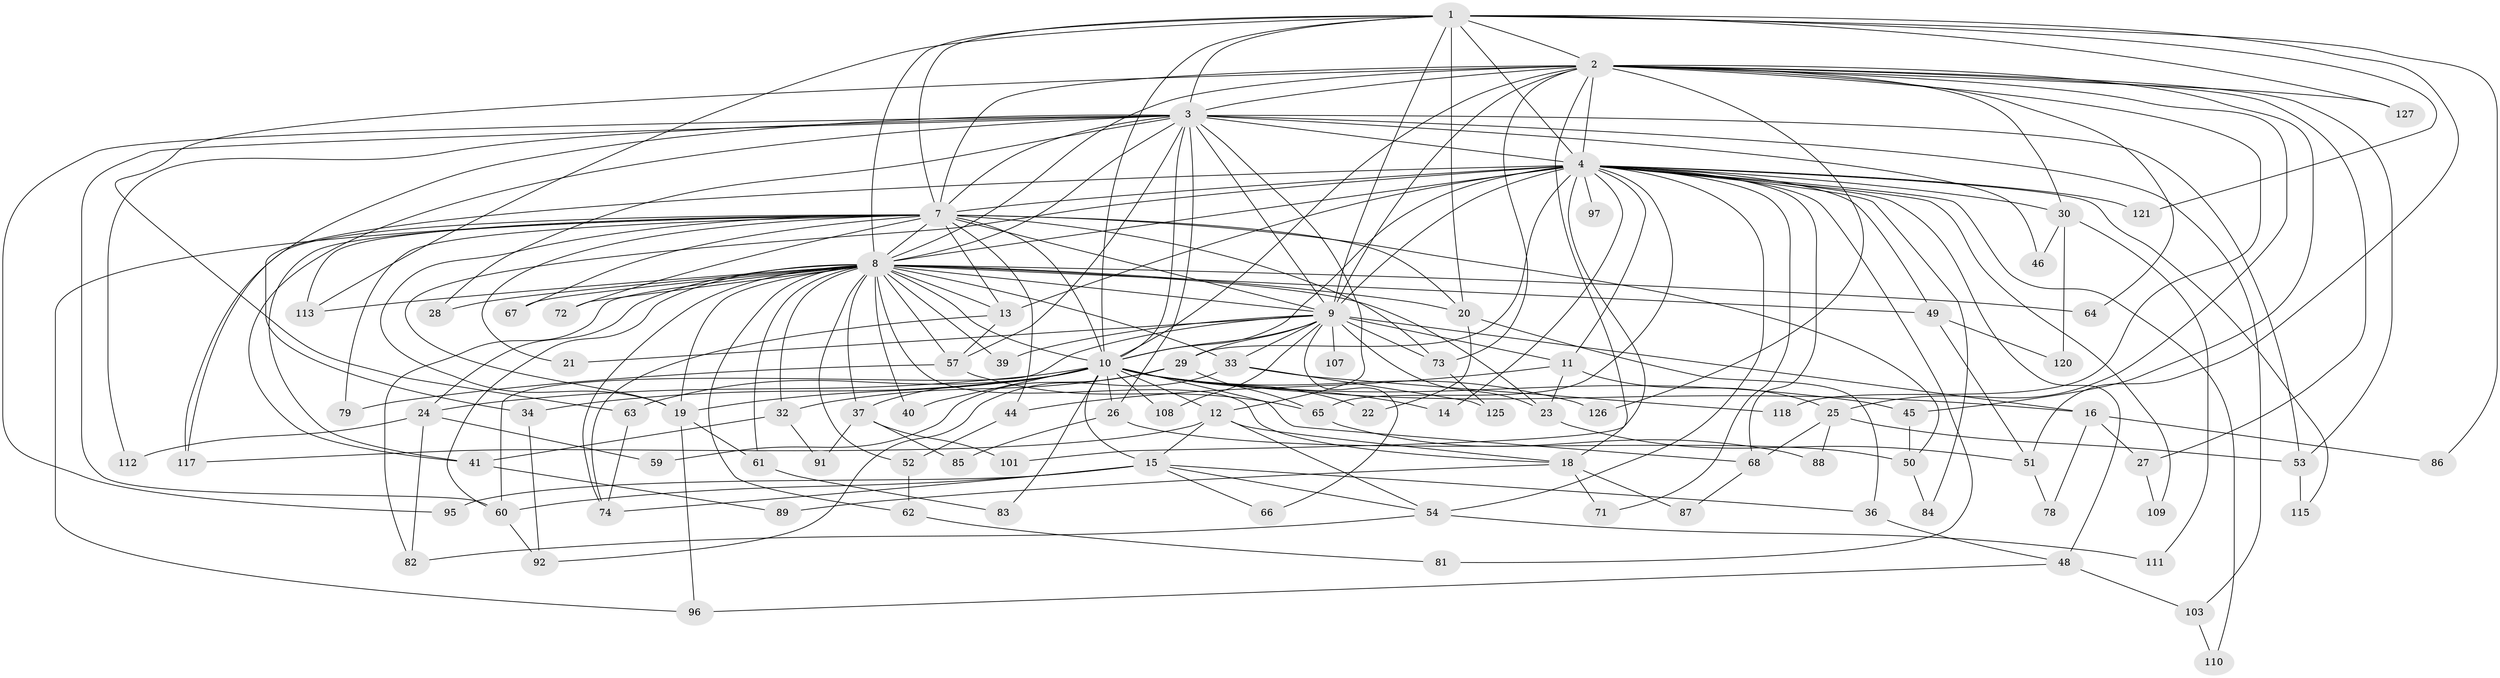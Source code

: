 // Generated by graph-tools (version 1.1) at 2025/23/03/03/25 07:23:43]
// undirected, 93 vertices, 220 edges
graph export_dot {
graph [start="1"]
  node [color=gray90,style=filled];
  1 [super="+98"];
  2 [super="+17"];
  3 [super="+5"];
  4 [super="+6"];
  7 [super="+31"];
  8 [super="+42"];
  9 [super="+100"];
  10 [super="+43"];
  11 [super="+35"];
  12 [super="+119"];
  13 [super="+114"];
  14;
  15 [super="+75"];
  16 [super="+47"];
  18 [super="+56"];
  19 [super="+55"];
  20 [super="+90"];
  21;
  22;
  23;
  24 [super="+58"];
  25 [super="+116"];
  26 [super="+70"];
  27;
  28;
  29;
  30;
  32;
  33 [super="+99"];
  34;
  36;
  37 [super="+38"];
  39;
  40;
  41 [super="+105"];
  44;
  45;
  46;
  48;
  49;
  50;
  51 [super="+122"];
  52;
  53 [super="+77"];
  54 [super="+76"];
  57 [super="+94"];
  59;
  60 [super="+106"];
  61 [super="+80"];
  62;
  63;
  64;
  65 [super="+69"];
  66;
  67;
  68;
  71;
  72;
  73 [super="+102"];
  74 [super="+93"];
  78;
  79;
  81;
  82 [super="+104"];
  83;
  84;
  85;
  86;
  87;
  88;
  89;
  91;
  92;
  95;
  96 [super="+124"];
  97;
  101;
  103;
  107;
  108;
  109;
  110;
  111;
  112;
  113 [super="+123"];
  115;
  117;
  118;
  120;
  121;
  125;
  126;
  127;
  1 -- 2;
  1 -- 3 [weight=2];
  1 -- 4 [weight=2];
  1 -- 7;
  1 -- 8;
  1 -- 9;
  1 -- 10;
  1 -- 51;
  1 -- 86;
  1 -- 121;
  1 -- 127;
  1 -- 113;
  1 -- 20;
  2 -- 3 [weight=2];
  2 -- 4 [weight=2];
  2 -- 7;
  2 -- 8;
  2 -- 9;
  2 -- 10 [weight=2];
  2 -- 18;
  2 -- 25;
  2 -- 27;
  2 -- 30;
  2 -- 45;
  2 -- 63;
  2 -- 64;
  2 -- 73;
  2 -- 118;
  2 -- 126;
  2 -- 127;
  2 -- 53;
  3 -- 4 [weight=4];
  3 -- 7 [weight=2];
  3 -- 8 [weight=2];
  3 -- 9 [weight=2];
  3 -- 10 [weight=2];
  3 -- 26;
  3 -- 46;
  3 -- 53;
  3 -- 103;
  3 -- 112;
  3 -- 117;
  3 -- 41;
  3 -- 12;
  3 -- 28;
  3 -- 57;
  3 -- 60;
  3 -- 95;
  4 -- 7 [weight=2];
  4 -- 8 [weight=2];
  4 -- 9 [weight=2];
  4 -- 10 [weight=2];
  4 -- 14;
  4 -- 71;
  4 -- 81;
  4 -- 101;
  4 -- 109;
  4 -- 65 [weight=2];
  4 -- 11;
  4 -- 68;
  4 -- 13;
  4 -- 19;
  4 -- 84;
  4 -- 29;
  4 -- 30;
  4 -- 97;
  4 -- 34;
  4 -- 110;
  4 -- 48;
  4 -- 49;
  4 -- 115;
  4 -- 54;
  4 -- 121;
  7 -- 8;
  7 -- 9;
  7 -- 10;
  7 -- 19;
  7 -- 20 [weight=2];
  7 -- 21;
  7 -- 44;
  7 -- 50;
  7 -- 67;
  7 -- 72;
  7 -- 79;
  7 -- 96;
  7 -- 113;
  7 -- 117;
  7 -- 41;
  7 -- 13;
  7 -- 73;
  8 -- 9;
  8 -- 10;
  8 -- 13;
  8 -- 20;
  8 -- 23;
  8 -- 24;
  8 -- 28;
  8 -- 32;
  8 -- 33;
  8 -- 37;
  8 -- 39;
  8 -- 40;
  8 -- 49;
  8 -- 52;
  8 -- 57;
  8 -- 60;
  8 -- 61 [weight=2];
  8 -- 62;
  8 -- 64;
  8 -- 67;
  8 -- 72;
  8 -- 82;
  8 -- 74;
  8 -- 113;
  8 -- 19;
  8 -- 18;
  9 -- 10;
  9 -- 11;
  9 -- 16;
  9 -- 21;
  9 -- 23;
  9 -- 29;
  9 -- 33;
  9 -- 39;
  9 -- 66;
  9 -- 73;
  9 -- 107 [weight=2];
  9 -- 108;
  9 -- 60;
  10 -- 12;
  10 -- 14;
  10 -- 15;
  10 -- 16 [weight=2];
  10 -- 22;
  10 -- 24 [weight=2];
  10 -- 26;
  10 -- 34;
  10 -- 37 [weight=2];
  10 -- 40;
  10 -- 45;
  10 -- 63;
  10 -- 68;
  10 -- 83;
  10 -- 108;
  10 -- 126;
  10 -- 19;
  11 -- 25;
  11 -- 44;
  11 -- 23;
  12 -- 15;
  12 -- 18;
  12 -- 117;
  12 -- 54;
  13 -- 74;
  13 -- 57;
  15 -- 36;
  15 -- 54;
  15 -- 60;
  15 -- 66;
  15 -- 95;
  15 -- 74;
  16 -- 27;
  16 -- 78;
  16 -- 86;
  18 -- 87;
  18 -- 89;
  18 -- 71;
  19 -- 96;
  19 -- 61;
  20 -- 22;
  20 -- 36;
  23 -- 51;
  24 -- 59;
  24 -- 112;
  24 -- 82;
  25 -- 53;
  25 -- 88;
  25 -- 68;
  26 -- 50;
  26 -- 85;
  27 -- 109;
  29 -- 32;
  29 -- 59;
  29 -- 65;
  30 -- 46;
  30 -- 111;
  30 -- 120;
  32 -- 41;
  32 -- 91;
  33 -- 118;
  33 -- 92;
  33 -- 125;
  34 -- 92;
  36 -- 48;
  37 -- 91;
  37 -- 101;
  37 -- 85;
  41 -- 89;
  44 -- 52;
  45 -- 50;
  48 -- 103;
  48 -- 96;
  49 -- 51;
  49 -- 120;
  50 -- 84;
  51 -- 78;
  52 -- 62;
  53 -- 115;
  54 -- 82;
  54 -- 111;
  57 -- 79;
  57 -- 65;
  60 -- 92;
  61 -- 83;
  62 -- 81;
  63 -- 74;
  65 -- 88;
  68 -- 87;
  73 -- 125;
  103 -- 110;
}
